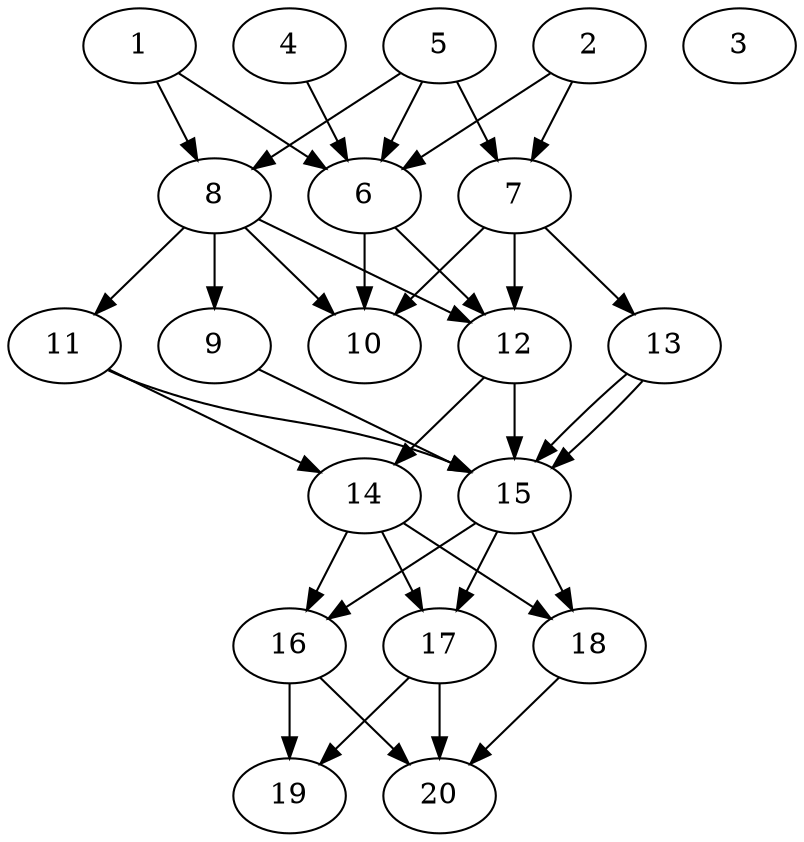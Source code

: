 // DAG automatically generated by daggen at Thu Oct  3 13:58:42 2019
// ./daggen --dot -n 20 --ccr 0.3 --fat 0.5 --regular 0.5 --density 0.9 --mindata 5242880 --maxdata 52428800 
digraph G {
  1 [size="92091733", alpha="0.02", expect_size="27627520"] 
  1 -> 6 [size ="27627520"]
  1 -> 8 [size ="27627520"]
  2 [size="161344853", alpha="0.13", expect_size="48403456"] 
  2 -> 6 [size ="48403456"]
  2 -> 7 [size ="48403456"]
  3 [size="155282773", alpha="0.19", expect_size="46584832"] 
  4 [size="90958507", alpha="0.10", expect_size="27287552"] 
  4 -> 6 [size ="27287552"]
  5 [size="157197653", alpha="0.09", expect_size="47159296"] 
  5 -> 6 [size ="47159296"]
  5 -> 7 [size ="47159296"]
  5 -> 8 [size ="47159296"]
  6 [size="148862293", alpha="0.18", expect_size="44658688"] 
  6 -> 10 [size ="44658688"]
  6 -> 12 [size ="44658688"]
  7 [size="124255573", alpha="0.02", expect_size="37276672"] 
  7 -> 10 [size ="37276672"]
  7 -> 12 [size ="37276672"]
  7 -> 13 [size ="37276672"]
  8 [size="20319573", alpha="0.10", expect_size="6095872"] 
  8 -> 9 [size ="6095872"]
  8 -> 10 [size ="6095872"]
  8 -> 11 [size ="6095872"]
  8 -> 12 [size ="6095872"]
  9 [size="106816853", alpha="0.18", expect_size="32045056"] 
  9 -> 15 [size ="32045056"]
  10 [size="89644373", alpha="0.04", expect_size="26893312"] 
  11 [size="130874027", alpha="0.00", expect_size="39262208"] 
  11 -> 14 [size ="39262208"]
  11 -> 15 [size ="39262208"]
  12 [size="143455573", alpha="0.14", expect_size="43036672"] 
  12 -> 14 [size ="43036672"]
  12 -> 15 [size ="43036672"]
  13 [size="85012480", alpha="0.14", expect_size="25503744"] 
  13 -> 15 [size ="25503744"]
  13 -> 15 [size ="25503744"]
  14 [size="79370240", alpha="0.09", expect_size="23811072"] 
  14 -> 16 [size ="23811072"]
  14 -> 17 [size ="23811072"]
  14 -> 18 [size ="23811072"]
  15 [size="157341013", alpha="0.03", expect_size="47202304"] 
  15 -> 16 [size ="47202304"]
  15 -> 17 [size ="47202304"]
  15 -> 18 [size ="47202304"]
  16 [size="68874240", alpha="0.14", expect_size="20662272"] 
  16 -> 19 [size ="20662272"]
  16 -> 20 [size ="20662272"]
  17 [size="51452587", alpha="0.09", expect_size="15435776"] 
  17 -> 19 [size ="15435776"]
  17 -> 20 [size ="15435776"]
  18 [size="66088960", alpha="0.08", expect_size="19826688"] 
  18 -> 20 [size ="19826688"]
  19 [size="141056000", alpha="0.04", expect_size="42316800"] 
  20 [size="121944747", alpha="0.01", expect_size="36583424"] 
}
